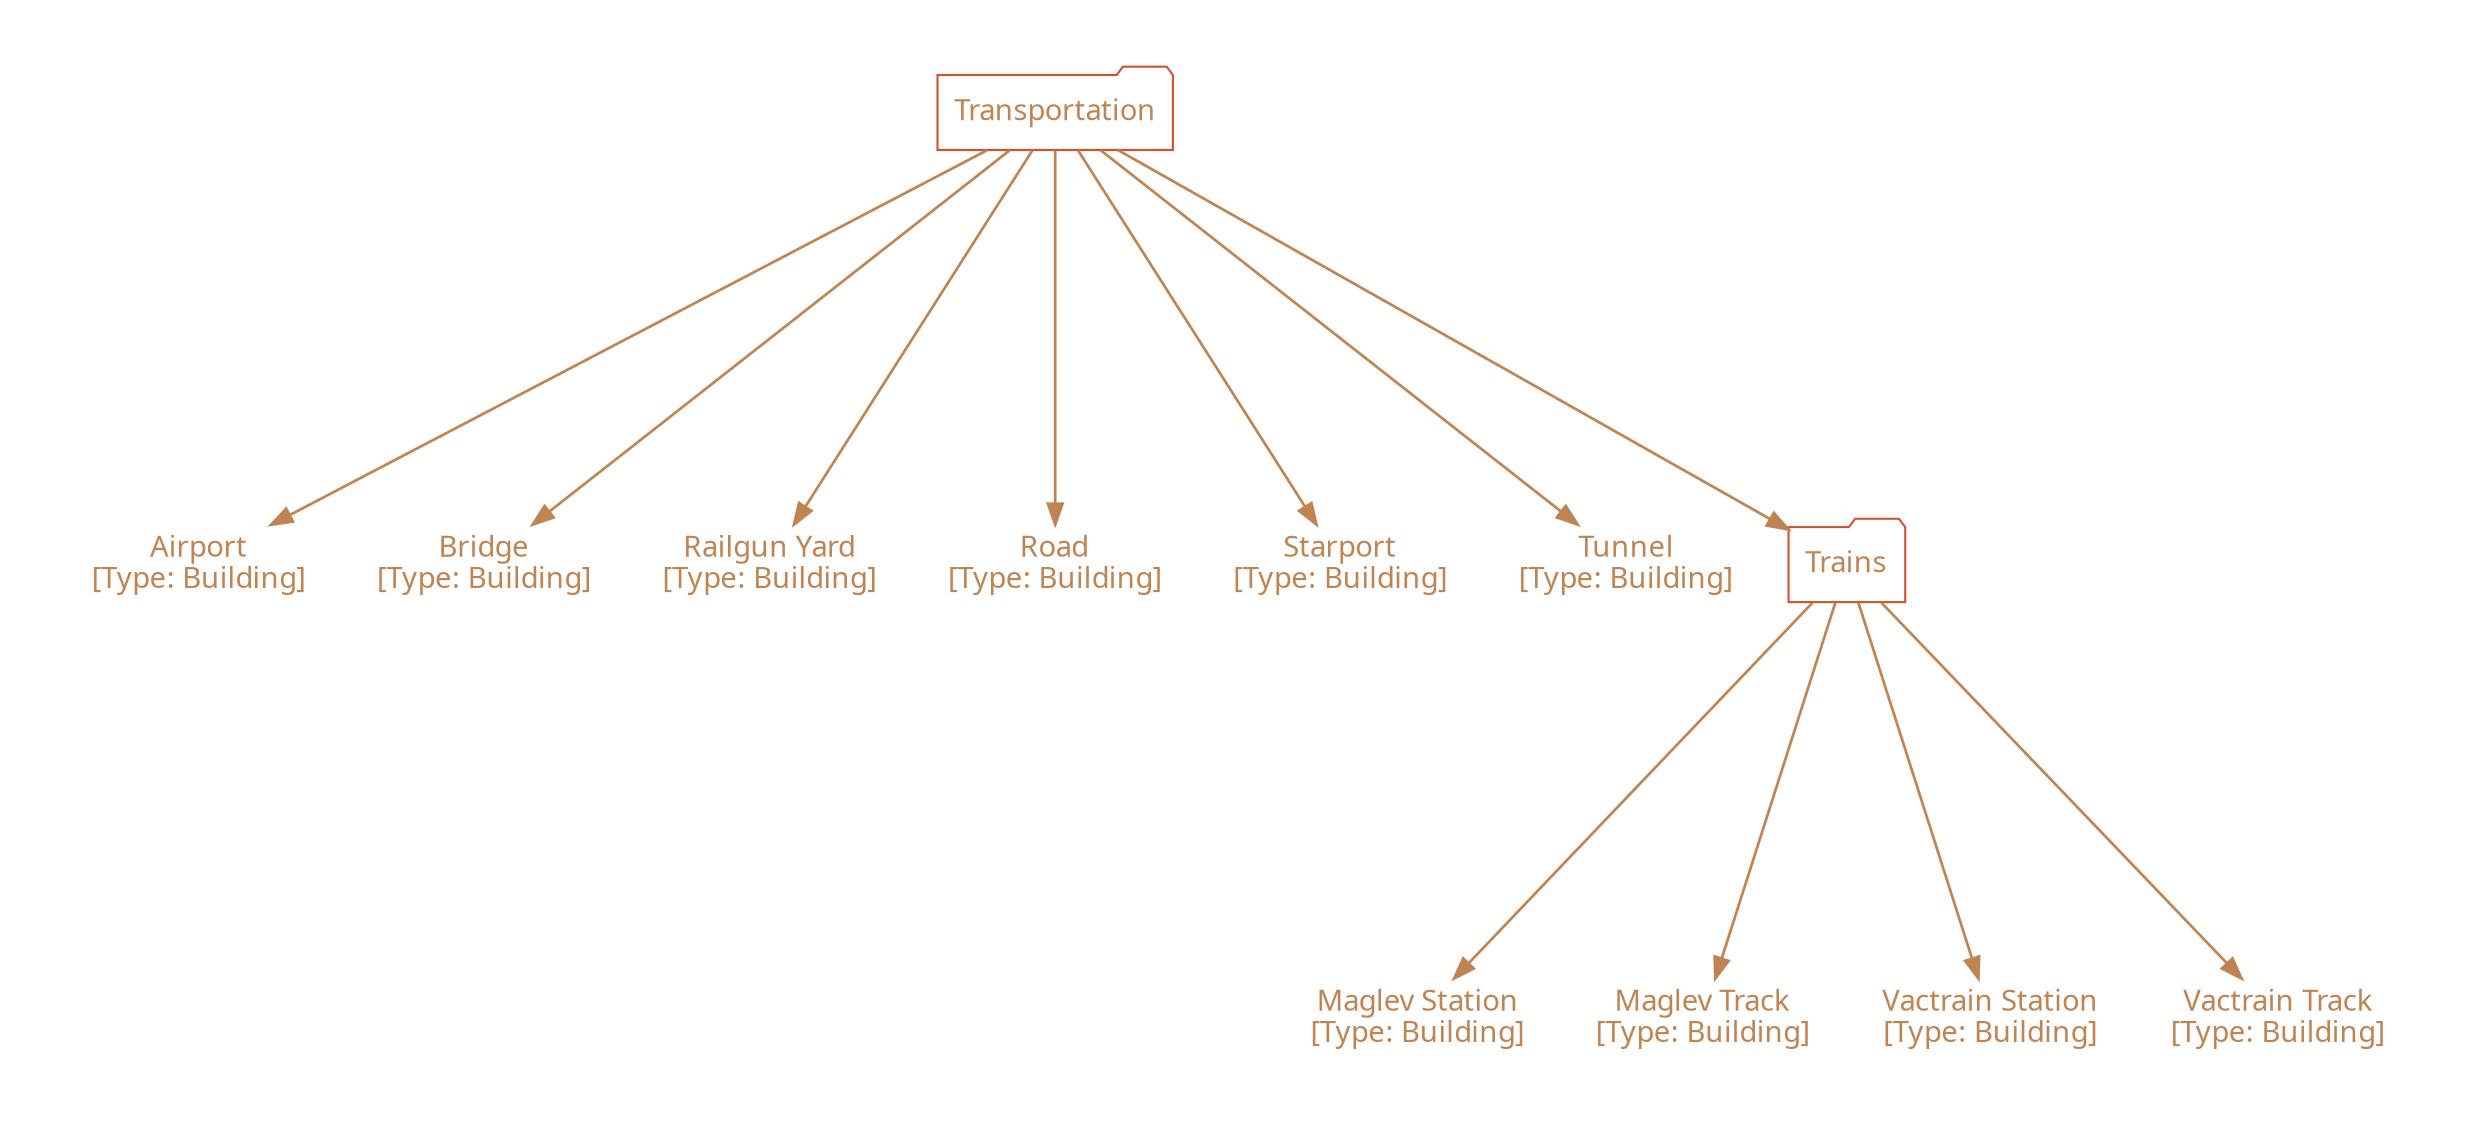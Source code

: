 /*
  This is part of the Avaneya Project Crew Handbook.
  Copyright (C) 2010, 2011, 2012
    Kshatra Corp.
  See the file License for copying conditions.
  
  To manually compile:
      $ sudo aptitude install graphviz
      $ twopi -Tpdf Units_User_Basic_Transportation.twopi.gv -o Units_User_Basic_Transportation.pdf
*/

digraph Units_User_Basic_Transportation
{
    // Graph attributes...
	bgcolor="transparent";
	margin="0";
	ratio="auto";
    ranksep="2.5";
    pad="0.5,0.5";
    compound="true";
    overlap="vpsc";
    root="Transportation";

	// Node attributes...
	node[color="#d3502dff"];
	node[fillcolor="gray10"];
    node[fontcolor="#c08453ff"];
    node[fontname="Ubuntu"];
    node[shape="none"]
	
	// Edge attributes...
	edge[color="#c08453ff"];
	edge[penwidth="1.3"];

    // Units...
    "Airport"[label="Airport\n[Type: Building]"];
    "Bridge"[label="Bridge\n[Type: Building]"];
    "Maglev Station"[label="Maglev Station\n[Type: Building]"];
    "Maglev Track"[label="Maglev Track\n[Type: Building]"];
    "Railgun Yard"[label="Railgun Yard\n[Type: Building]"];
    "Road"[label="Road\n[Type: Building]"];
    "Starport"[label="Starport\n[Type: Building]"];
    "Tunnel"[label="Tunnel\n[Type: Building]"];
    "Vactrain Station"[label="Vactrain Station\n[Type: Building]"];
    "Vactrain Track"[label="Vactrain Track\n[Type: Building]"];

    // Categorical relations, but not build dependencies...
    "Transportation"[shape="folder"];
        "Transportation" -> "Airport";
        "Transportation" -> "Bridge";
        "Transportation" -> "Railgun Yard";
        "Transportation" -> "Road"; // Allow curved
        "Transportation" -> "Starport";
        "Transportation" -> "Tunnel";
        "Trains"[shape="folder"];
        "Transportation" -> "Trains";
            "Trains" -> "Maglev Station";
            "Trains" -> "Maglev Track";
            "Trains" -> "Vactrain Station";
            "Trains" -> "Vactrain Track";
}

